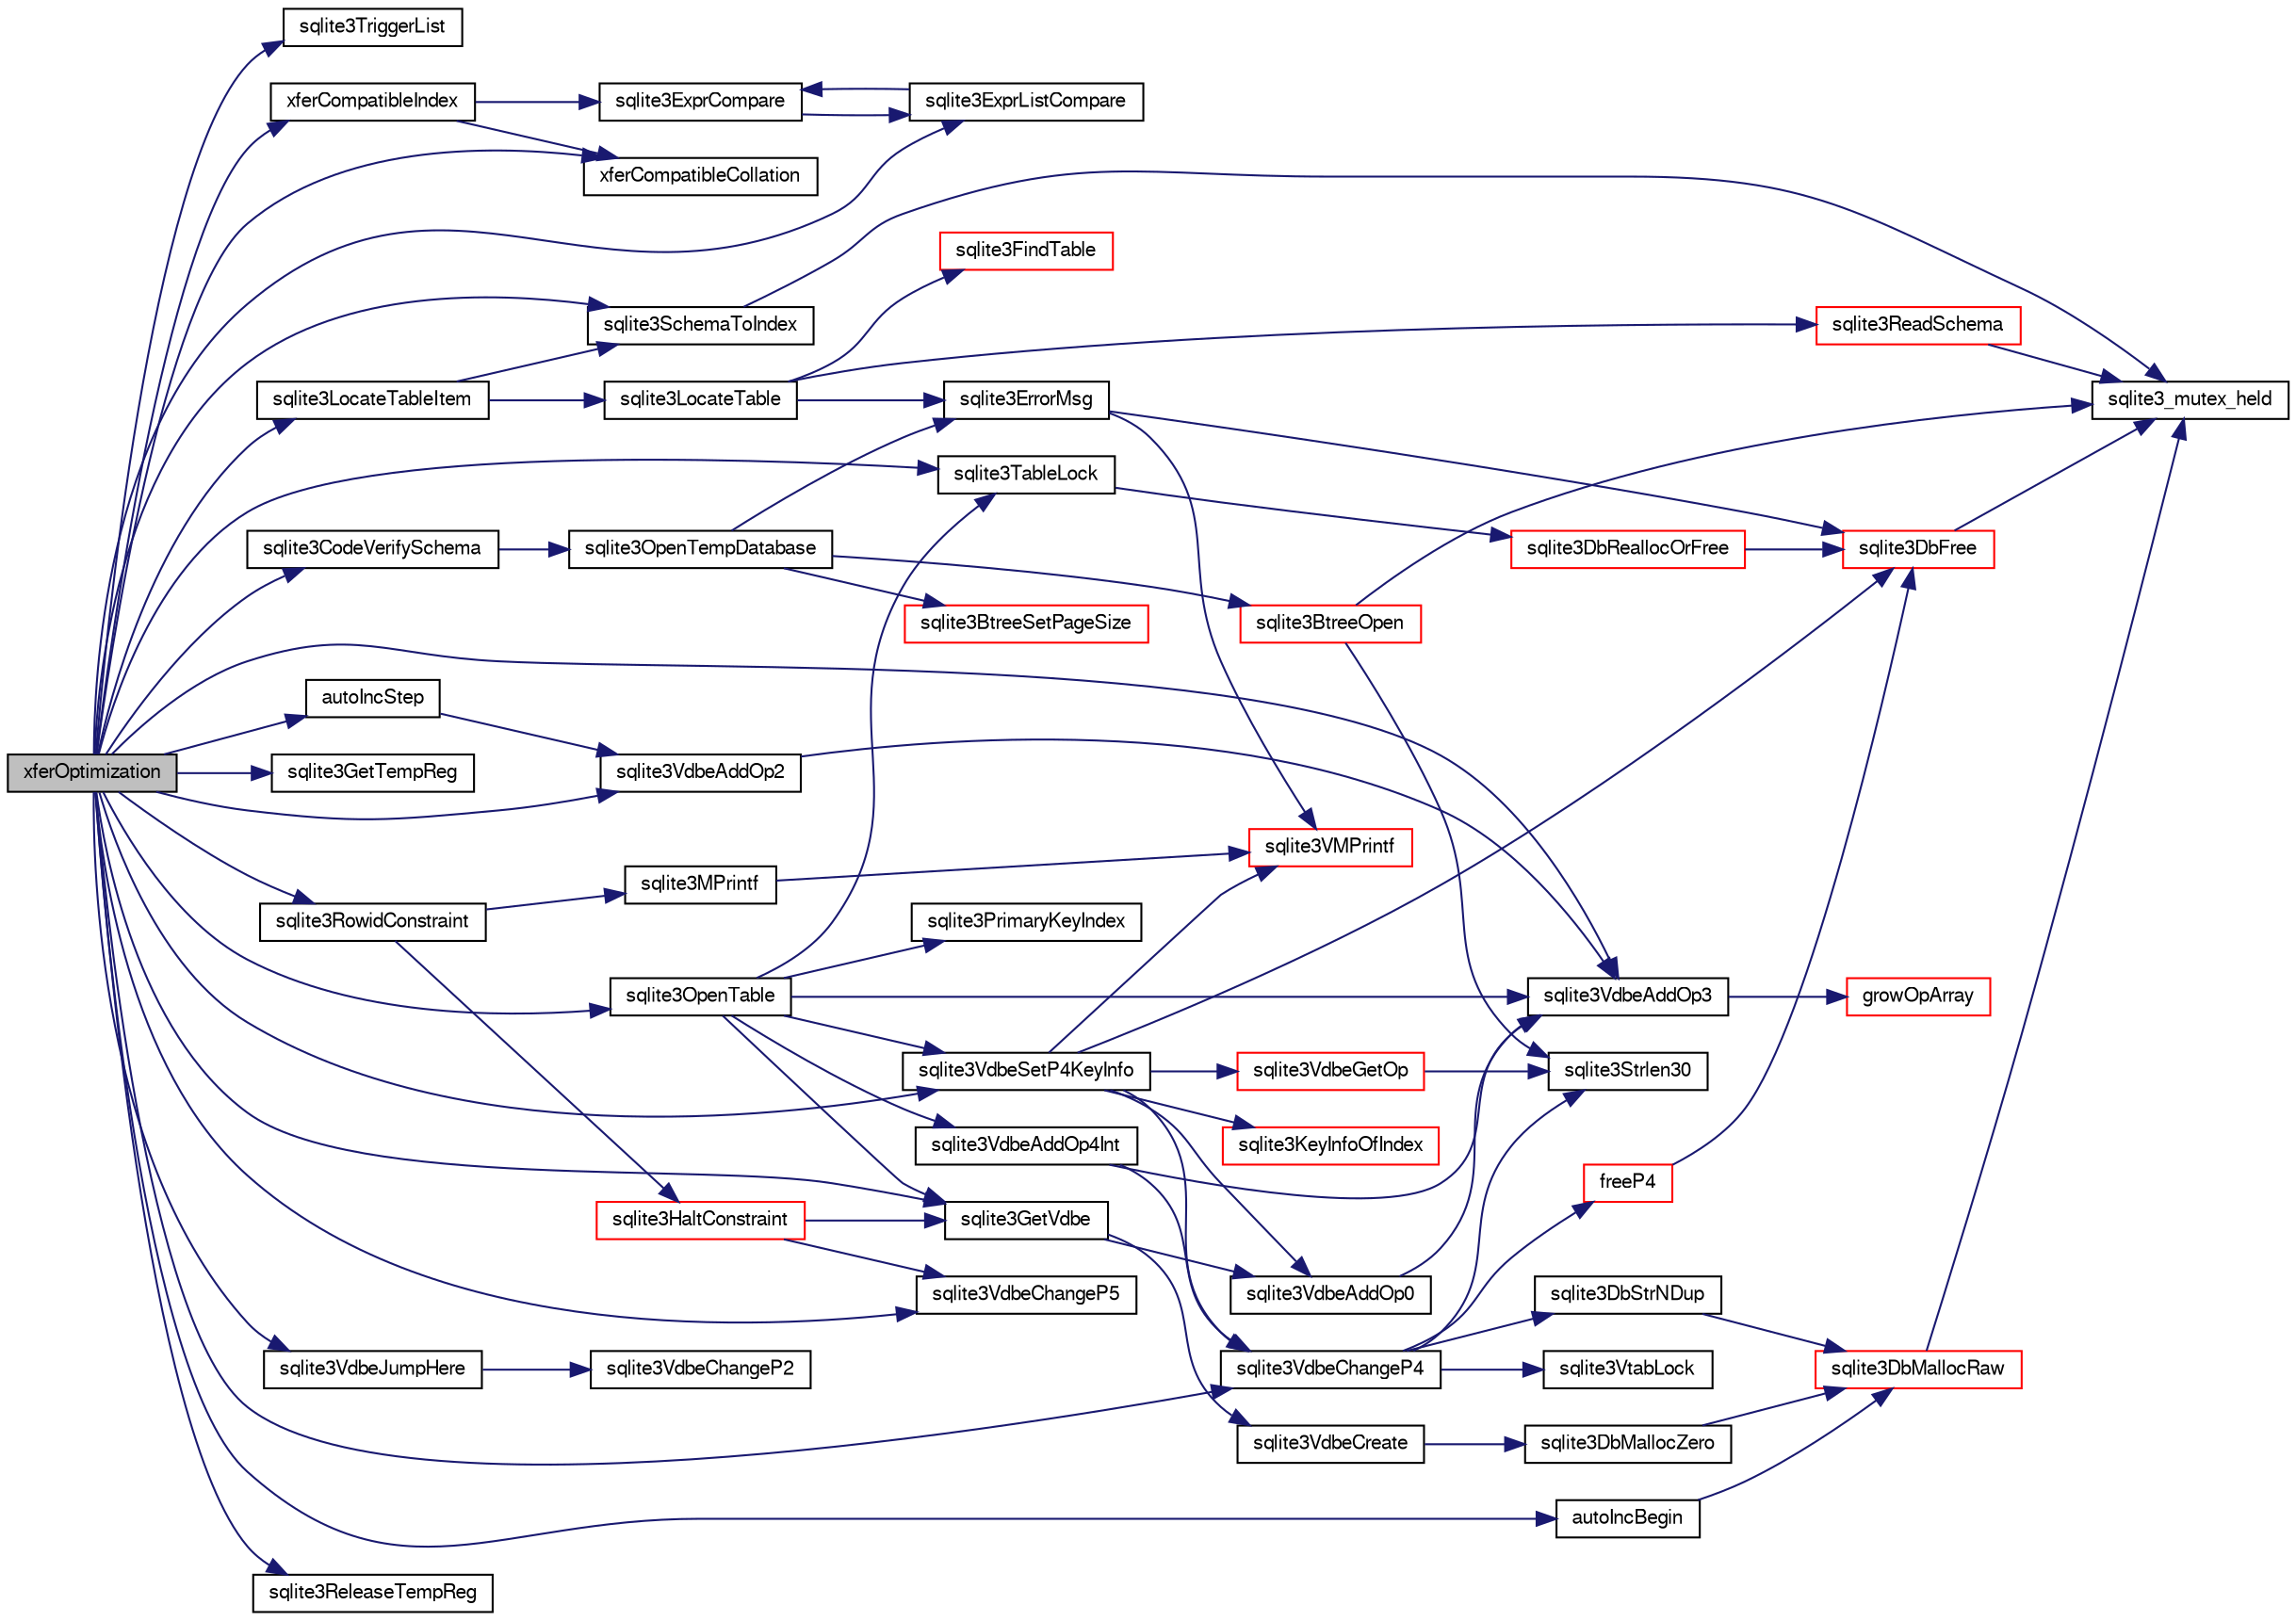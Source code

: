 digraph "xferOptimization"
{
  edge [fontname="FreeSans",fontsize="10",labelfontname="FreeSans",labelfontsize="10"];
  node [fontname="FreeSans",fontsize="10",shape=record];
  rankdir="LR";
  Node925867 [label="xferOptimization",height=0.2,width=0.4,color="black", fillcolor="grey75", style="filled", fontcolor="black"];
  Node925867 -> Node925868 [color="midnightblue",fontsize="10",style="solid",fontname="FreeSans"];
  Node925868 [label="sqlite3TriggerList",height=0.2,width=0.4,color="black", fillcolor="white", style="filled",URL="$sqlite3_8c.html#a64b772357d0dabd103b28ce0ca0b312f"];
  Node925867 -> Node925869 [color="midnightblue",fontsize="10",style="solid",fontname="FreeSans"];
  Node925869 [label="sqlite3LocateTableItem",height=0.2,width=0.4,color="black", fillcolor="white", style="filled",URL="$sqlite3_8c.html#ac80229652e6d3200bd88dff77f874888"];
  Node925869 -> Node925870 [color="midnightblue",fontsize="10",style="solid",fontname="FreeSans"];
  Node925870 [label="sqlite3SchemaToIndex",height=0.2,width=0.4,color="black", fillcolor="white", style="filled",URL="$sqlite3_8c.html#ad9ef77a42022f1f8c8ab71b5761f5134"];
  Node925870 -> Node925871 [color="midnightblue",fontsize="10",style="solid",fontname="FreeSans"];
  Node925871 [label="sqlite3_mutex_held",height=0.2,width=0.4,color="black", fillcolor="white", style="filled",URL="$sqlite3_8c.html#acf77da68932b6bc163c5e68547ecc3e7"];
  Node925869 -> Node925872 [color="midnightblue",fontsize="10",style="solid",fontname="FreeSans"];
  Node925872 [label="sqlite3LocateTable",height=0.2,width=0.4,color="black", fillcolor="white", style="filled",URL="$sqlite3_8c.html#adfeea5b18971250d4ff7f5a44e134d75"];
  Node925872 -> Node925873 [color="midnightblue",fontsize="10",style="solid",fontname="FreeSans"];
  Node925873 [label="sqlite3ReadSchema",height=0.2,width=0.4,color="red", fillcolor="white", style="filled",URL="$sqlite3_8c.html#ac41a97f30334f7d35b2b5713097eca90"];
  Node925873 -> Node925871 [color="midnightblue",fontsize="10",style="solid",fontname="FreeSans"];
  Node925872 -> Node926209 [color="midnightblue",fontsize="10",style="solid",fontname="FreeSans"];
  Node926209 [label="sqlite3FindTable",height=0.2,width=0.4,color="red", fillcolor="white", style="filled",URL="$sqlite3_8c.html#afa51dbee6173bf3a8a3df76b07cea789"];
  Node925872 -> Node926187 [color="midnightblue",fontsize="10",style="solid",fontname="FreeSans"];
  Node926187 [label="sqlite3ErrorMsg",height=0.2,width=0.4,color="black", fillcolor="white", style="filled",URL="$sqlite3_8c.html#aee2798e173651adae0f9c85469f3457d"];
  Node926187 -> Node925879 [color="midnightblue",fontsize="10",style="solid",fontname="FreeSans"];
  Node925879 [label="sqlite3VMPrintf",height=0.2,width=0.4,color="red", fillcolor="white", style="filled",URL="$sqlite3_8c.html#a05535d0982ef06fbc2ee8195ebbae689"];
  Node926187 -> Node925887 [color="midnightblue",fontsize="10",style="solid",fontname="FreeSans"];
  Node925887 [label="sqlite3DbFree",height=0.2,width=0.4,color="red", fillcolor="white", style="filled",URL="$sqlite3_8c.html#ac70ab821a6607b4a1b909582dc37a069"];
  Node925887 -> Node925871 [color="midnightblue",fontsize="10",style="solid",fontname="FreeSans"];
  Node925867 -> Node926829 [color="midnightblue",fontsize="10",style="solid",fontname="FreeSans"];
  Node926829 [label="xferCompatibleCollation",height=0.2,width=0.4,color="black", fillcolor="white", style="filled",URL="$sqlite3_8c.html#a90cd70abe4e9f9757480ae3ead7a1bbd"];
  Node925867 -> Node926830 [color="midnightblue",fontsize="10",style="solid",fontname="FreeSans"];
  Node926830 [label="xferCompatibleIndex",height=0.2,width=0.4,color="black", fillcolor="white", style="filled",URL="$sqlite3_8c.html#ab575125542540f8b67a3b4beb3e02d06"];
  Node926830 -> Node926829 [color="midnightblue",fontsize="10",style="solid",fontname="FreeSans"];
  Node926830 -> Node926831 [color="midnightblue",fontsize="10",style="solid",fontname="FreeSans"];
  Node926831 [label="sqlite3ExprCompare",height=0.2,width=0.4,color="black", fillcolor="white", style="filled",URL="$sqlite3_8c.html#a0062379db3318d71048a461297c31598"];
  Node926831 -> Node926832 [color="midnightblue",fontsize="10",style="solid",fontname="FreeSans"];
  Node926832 [label="sqlite3ExprListCompare",height=0.2,width=0.4,color="black", fillcolor="white", style="filled",URL="$sqlite3_8c.html#a2ec8c2311e6547386e5f60e251ebabc7"];
  Node926832 -> Node926831 [color="midnightblue",fontsize="10",style="solid",fontname="FreeSans"];
  Node925867 -> Node926832 [color="midnightblue",fontsize="10",style="solid",fontname="FreeSans"];
  Node925867 -> Node925870 [color="midnightblue",fontsize="10",style="solid",fontname="FreeSans"];
  Node925867 -> Node926833 [color="midnightblue",fontsize="10",style="solid",fontname="FreeSans"];
  Node926833 [label="sqlite3GetVdbe",height=0.2,width=0.4,color="black", fillcolor="white", style="filled",URL="$sqlite3_8c.html#a76b721dcd00b0587308547594cb6c1f4"];
  Node926833 -> Node926834 [color="midnightblue",fontsize="10",style="solid",fontname="FreeSans"];
  Node926834 [label="sqlite3VdbeCreate",height=0.2,width=0.4,color="black", fillcolor="white", style="filled",URL="$sqlite3_8c.html#a7778fbbc1a7b677f680ce0afc44a88e2"];
  Node926834 -> Node926092 [color="midnightblue",fontsize="10",style="solid",fontname="FreeSans"];
  Node926092 [label="sqlite3DbMallocZero",height=0.2,width=0.4,color="black", fillcolor="white", style="filled",URL="$sqlite3_8c.html#a49cfebac9d6067a03442c92af73f33e4"];
  Node926092 -> Node925898 [color="midnightblue",fontsize="10",style="solid",fontname="FreeSans"];
  Node925898 [label="sqlite3DbMallocRaw",height=0.2,width=0.4,color="red", fillcolor="white", style="filled",URL="$sqlite3_8c.html#abbe8be0cf7175e11ddc3e2218fad924e"];
  Node925898 -> Node925871 [color="midnightblue",fontsize="10",style="solid",fontname="FreeSans"];
  Node926833 -> Node926835 [color="midnightblue",fontsize="10",style="solid",fontname="FreeSans"];
  Node926835 [label="sqlite3VdbeAddOp0",height=0.2,width=0.4,color="black", fillcolor="white", style="filled",URL="$sqlite3_8c.html#a0aefd237fc1d629f3a3d3d454ced408a"];
  Node926835 -> Node926836 [color="midnightblue",fontsize="10",style="solid",fontname="FreeSans"];
  Node926836 [label="sqlite3VdbeAddOp3",height=0.2,width=0.4,color="black", fillcolor="white", style="filled",URL="$sqlite3_8c.html#a29b4560b019211a73e1478cec7468345"];
  Node926836 -> Node926837 [color="midnightblue",fontsize="10",style="solid",fontname="FreeSans"];
  Node926837 [label="growOpArray",height=0.2,width=0.4,color="red", fillcolor="white", style="filled",URL="$sqlite3_8c.html#adb00b9ead01ffe0d757d5a6d0853ada5"];
  Node925867 -> Node926838 [color="midnightblue",fontsize="10",style="solid",fontname="FreeSans"];
  Node926838 [label="sqlite3CodeVerifySchema",height=0.2,width=0.4,color="black", fillcolor="white", style="filled",URL="$sqlite3_8c.html#ad9d8708d96f8416ec59ebf41c57000f9"];
  Node926838 -> Node926839 [color="midnightblue",fontsize="10",style="solid",fontname="FreeSans"];
  Node926839 [label="sqlite3OpenTempDatabase",height=0.2,width=0.4,color="black", fillcolor="white", style="filled",URL="$sqlite3_8c.html#aaf3088380b731428b72d3b5777f93755"];
  Node926839 -> Node926596 [color="midnightblue",fontsize="10",style="solid",fontname="FreeSans"];
  Node926596 [label="sqlite3BtreeOpen",height=0.2,width=0.4,color="red", fillcolor="white", style="filled",URL="$sqlite3_8c.html#a13dcb44dc34af6ce9d38de9c5aa975f9"];
  Node926596 -> Node925871 [color="midnightblue",fontsize="10",style="solid",fontname="FreeSans"];
  Node926596 -> Node925966 [color="midnightblue",fontsize="10",style="solid",fontname="FreeSans"];
  Node925966 [label="sqlite3Strlen30",height=0.2,width=0.4,color="black", fillcolor="white", style="filled",URL="$sqlite3_8c.html#a3dcd80ba41f1a308193dee74857b62a7"];
  Node926839 -> Node926187 [color="midnightblue",fontsize="10",style="solid",fontname="FreeSans"];
  Node926839 -> Node926771 [color="midnightblue",fontsize="10",style="solid",fontname="FreeSans"];
  Node926771 [label="sqlite3BtreeSetPageSize",height=0.2,width=0.4,color="red", fillcolor="white", style="filled",URL="$sqlite3_8c.html#ad9c65e8377c831a80e0ac1f108c43f3e"];
  Node925867 -> Node926840 [color="midnightblue",fontsize="10",style="solid",fontname="FreeSans"];
  Node926840 [label="autoIncBegin",height=0.2,width=0.4,color="black", fillcolor="white", style="filled",URL="$sqlite3_8c.html#ace6be0edf9dfebbb8a650d2f4728b885"];
  Node926840 -> Node925898 [color="midnightblue",fontsize="10",style="solid",fontname="FreeSans"];
  Node925867 -> Node926841 [color="midnightblue",fontsize="10",style="solid",fontname="FreeSans"];
  Node926841 [label="sqlite3GetTempReg",height=0.2,width=0.4,color="black", fillcolor="white", style="filled",URL="$sqlite3_8c.html#ab58586b4abaefcc5df42af9d1e84d8fb"];
  Node925867 -> Node926842 [color="midnightblue",fontsize="10",style="solid",fontname="FreeSans"];
  Node926842 [label="sqlite3OpenTable",height=0.2,width=0.4,color="black", fillcolor="white", style="filled",URL="$sqlite3_8c.html#aa935d8de28fb95e999736ef792d5a808"];
  Node926842 -> Node926833 [color="midnightblue",fontsize="10",style="solid",fontname="FreeSans"];
  Node926842 -> Node926843 [color="midnightblue",fontsize="10",style="solid",fontname="FreeSans"];
  Node926843 [label="sqlite3TableLock",height=0.2,width=0.4,color="black", fillcolor="white", style="filled",URL="$sqlite3_8c.html#a13be5e81f379c515f270f6f2a3bb63a7"];
  Node926843 -> Node925976 [color="midnightblue",fontsize="10",style="solid",fontname="FreeSans"];
  Node925976 [label="sqlite3DbReallocOrFree",height=0.2,width=0.4,color="red", fillcolor="white", style="filled",URL="$sqlite3_8c.html#a532a9fd62eeb46b61885a0fff075231c"];
  Node925976 -> Node925887 [color="midnightblue",fontsize="10",style="solid",fontname="FreeSans"];
  Node926842 -> Node926844 [color="midnightblue",fontsize="10",style="solid",fontname="FreeSans"];
  Node926844 [label="sqlite3VdbeAddOp4Int",height=0.2,width=0.4,color="black", fillcolor="white", style="filled",URL="$sqlite3_8c.html#afff63410071bb7015a6392d8a7704b43"];
  Node926844 -> Node926836 [color="midnightblue",fontsize="10",style="solid",fontname="FreeSans"];
  Node926844 -> Node926845 [color="midnightblue",fontsize="10",style="solid",fontname="FreeSans"];
  Node926845 [label="sqlite3VdbeChangeP4",height=0.2,width=0.4,color="black", fillcolor="white", style="filled",URL="$sqlite3_8c.html#add0d891a062d044a0c7e6fc072702830"];
  Node926845 -> Node926720 [color="midnightblue",fontsize="10",style="solid",fontname="FreeSans"];
  Node926720 [label="freeP4",height=0.2,width=0.4,color="red", fillcolor="white", style="filled",URL="$sqlite3_8c.html#aa1ec8debef2a9be5fe36a3082fd3e0f9"];
  Node926720 -> Node925887 [color="midnightblue",fontsize="10",style="solid",fontname="FreeSans"];
  Node926845 -> Node926795 [color="midnightblue",fontsize="10",style="solid",fontname="FreeSans"];
  Node926795 [label="sqlite3VtabLock",height=0.2,width=0.4,color="black", fillcolor="white", style="filled",URL="$sqlite3_8c.html#aa2b6bcc2ba2b313da4b72e6b0d83dea6"];
  Node926845 -> Node925966 [color="midnightblue",fontsize="10",style="solid",fontname="FreeSans"];
  Node926845 -> Node926145 [color="midnightblue",fontsize="10",style="solid",fontname="FreeSans"];
  Node926145 [label="sqlite3DbStrNDup",height=0.2,width=0.4,color="black", fillcolor="white", style="filled",URL="$sqlite3_8c.html#a48e8c757f70cba60fe83ce00ad8de713"];
  Node926145 -> Node925898 [color="midnightblue",fontsize="10",style="solid",fontname="FreeSans"];
  Node926842 -> Node926210 [color="midnightblue",fontsize="10",style="solid",fontname="FreeSans"];
  Node926210 [label="sqlite3PrimaryKeyIndex",height=0.2,width=0.4,color="black", fillcolor="white", style="filled",URL="$sqlite3_8c.html#af6edde3fbbd22a22b86ad32677fad95b"];
  Node926842 -> Node926836 [color="midnightblue",fontsize="10",style="solid",fontname="FreeSans"];
  Node926842 -> Node926846 [color="midnightblue",fontsize="10",style="solid",fontname="FreeSans"];
  Node926846 [label="sqlite3VdbeSetP4KeyInfo",height=0.2,width=0.4,color="black", fillcolor="white", style="filled",URL="$sqlite3_8c.html#a342090b36fbf7fdace2a23b8efca030c"];
  Node926846 -> Node926845 [color="midnightblue",fontsize="10",style="solid",fontname="FreeSans"];
  Node926846 -> Node926847 [color="midnightblue",fontsize="10",style="solid",fontname="FreeSans"];
  Node926847 [label="sqlite3KeyInfoOfIndex",height=0.2,width=0.4,color="red", fillcolor="white", style="filled",URL="$sqlite3_8c.html#a7b4298fb8e674075dbe680baae5f451b"];
  Node926846 -> Node925887 [color="midnightblue",fontsize="10",style="solid",fontname="FreeSans"];
  Node926846 -> Node925879 [color="midnightblue",fontsize="10",style="solid",fontname="FreeSans"];
  Node926846 -> Node926835 [color="midnightblue",fontsize="10",style="solid",fontname="FreeSans"];
  Node926846 -> Node926856 [color="midnightblue",fontsize="10",style="solid",fontname="FreeSans"];
  Node926856 [label="sqlite3VdbeGetOp",height=0.2,width=0.4,color="red", fillcolor="white", style="filled",URL="$sqlite3_8c.html#a5ab7282d63d42e66c8d7cb7a9d0c6f74"];
  Node926856 -> Node925966 [color="midnightblue",fontsize="10",style="solid",fontname="FreeSans"];
  Node925867 -> Node926857 [color="midnightblue",fontsize="10",style="solid",fontname="FreeSans"];
  Node926857 [label="sqlite3VdbeAddOp2",height=0.2,width=0.4,color="black", fillcolor="white", style="filled",URL="$sqlite3_8c.html#ae87204d7b069da19e4db0404c6deaae5"];
  Node926857 -> Node926836 [color="midnightblue",fontsize="10",style="solid",fontname="FreeSans"];
  Node925867 -> Node926858 [color="midnightblue",fontsize="10",style="solid",fontname="FreeSans"];
  Node926858 [label="sqlite3VdbeJumpHere",height=0.2,width=0.4,color="black", fillcolor="white", style="filled",URL="$sqlite3_8c.html#a95562175c9105ba0abe1d4dc6f8a39d4"];
  Node926858 -> Node926859 [color="midnightblue",fontsize="10",style="solid",fontname="FreeSans"];
  Node926859 [label="sqlite3VdbeChangeP2",height=0.2,width=0.4,color="black", fillcolor="white", style="filled",URL="$sqlite3_8c.html#aaf43838cdd2fd0e5e834e2ef214ab26c"];
  Node925867 -> Node926836 [color="midnightblue",fontsize="10",style="solid",fontname="FreeSans"];
  Node925867 -> Node926860 [color="midnightblue",fontsize="10",style="solid",fontname="FreeSans"];
  Node926860 [label="sqlite3RowidConstraint",height=0.2,width=0.4,color="black", fillcolor="white", style="filled",URL="$sqlite3_8c.html#abf05c71ba66fc1c8ff0681f00e77f10b"];
  Node926860 -> Node926142 [color="midnightblue",fontsize="10",style="solid",fontname="FreeSans"];
  Node926142 [label="sqlite3MPrintf",height=0.2,width=0.4,color="black", fillcolor="white", style="filled",URL="$sqlite3_8c.html#a208ef0df84e9778778804a19af03efea"];
  Node926142 -> Node925879 [color="midnightblue",fontsize="10",style="solid",fontname="FreeSans"];
  Node926860 -> Node926861 [color="midnightblue",fontsize="10",style="solid",fontname="FreeSans"];
  Node926861 [label="sqlite3HaltConstraint",height=0.2,width=0.4,color="red", fillcolor="white", style="filled",URL="$sqlite3_8c.html#a1d9375ff5f2bf176b6f08662ebca50bd"];
  Node926861 -> Node926833 [color="midnightblue",fontsize="10",style="solid",fontname="FreeSans"];
  Node926861 -> Node926864 [color="midnightblue",fontsize="10",style="solid",fontname="FreeSans"];
  Node926864 [label="sqlite3VdbeChangeP5",height=0.2,width=0.4,color="black", fillcolor="white", style="filled",URL="$sqlite3_8c.html#a4dde2e4087eda945511b05d667050740"];
  Node925867 -> Node926865 [color="midnightblue",fontsize="10",style="solid",fontname="FreeSans"];
  Node926865 [label="autoIncStep",height=0.2,width=0.4,color="black", fillcolor="white", style="filled",URL="$sqlite3_8c.html#af9b0d0bb1338fe4bf074901ad8f6eb1b"];
  Node926865 -> Node926857 [color="midnightblue",fontsize="10",style="solid",fontname="FreeSans"];
  Node925867 -> Node926864 [color="midnightblue",fontsize="10",style="solid",fontname="FreeSans"];
  Node925867 -> Node926845 [color="midnightblue",fontsize="10",style="solid",fontname="FreeSans"];
  Node925867 -> Node926843 [color="midnightblue",fontsize="10",style="solid",fontname="FreeSans"];
  Node925867 -> Node926846 [color="midnightblue",fontsize="10",style="solid",fontname="FreeSans"];
  Node925867 -> Node926866 [color="midnightblue",fontsize="10",style="solid",fontname="FreeSans"];
  Node926866 [label="sqlite3ReleaseTempReg",height=0.2,width=0.4,color="black", fillcolor="white", style="filled",URL="$sqlite3_8c.html#a48d55dce63ac590c3b0fc464abb67ad7"];
}
